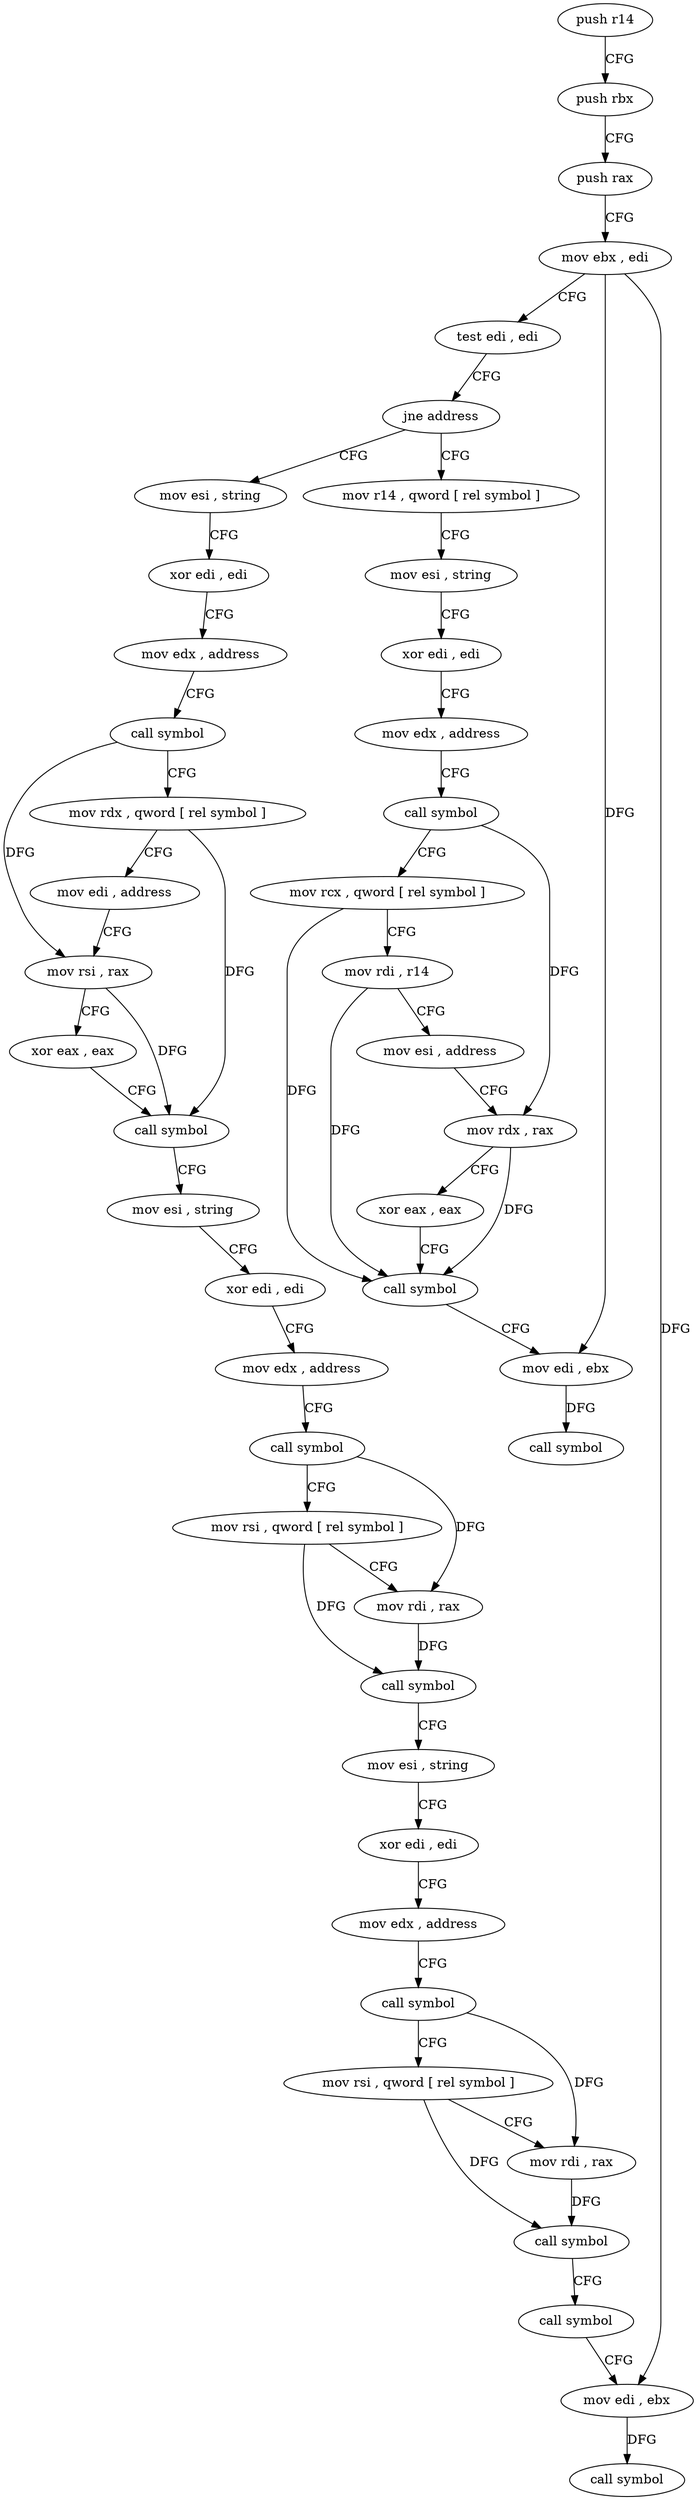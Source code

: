 digraph "func" {
"4199376" [label = "push r14" ]
"4199378" [label = "push rbx" ]
"4199379" [label = "push rax" ]
"4199380" [label = "mov ebx , edi" ]
"4199382" [label = "test edi , edi" ]
"4199384" [label = "jne address" ]
"4199501" [label = "mov r14 , qword [ rel symbol ]" ]
"4199386" [label = "mov esi , string" ]
"4199508" [label = "mov esi , string" ]
"4199513" [label = "xor edi , edi" ]
"4199515" [label = "mov edx , address" ]
"4199520" [label = "call symbol" ]
"4199525" [label = "mov rcx , qword [ rel symbol ]" ]
"4199532" [label = "mov rdi , r14" ]
"4199535" [label = "mov esi , address" ]
"4199540" [label = "mov rdx , rax" ]
"4199543" [label = "xor eax , eax" ]
"4199545" [label = "call symbol" ]
"4199550" [label = "mov edi , ebx" ]
"4199552" [label = "call symbol" ]
"4199391" [label = "xor edi , edi" ]
"4199393" [label = "mov edx , address" ]
"4199398" [label = "call symbol" ]
"4199403" [label = "mov rdx , qword [ rel symbol ]" ]
"4199410" [label = "mov edi , address" ]
"4199415" [label = "mov rsi , rax" ]
"4199418" [label = "xor eax , eax" ]
"4199420" [label = "call symbol" ]
"4199425" [label = "mov esi , string" ]
"4199430" [label = "xor edi , edi" ]
"4199432" [label = "mov edx , address" ]
"4199437" [label = "call symbol" ]
"4199442" [label = "mov rsi , qword [ rel symbol ]" ]
"4199449" [label = "mov rdi , rax" ]
"4199452" [label = "call symbol" ]
"4199457" [label = "mov esi , string" ]
"4199462" [label = "xor edi , edi" ]
"4199464" [label = "mov edx , address" ]
"4199469" [label = "call symbol" ]
"4199474" [label = "mov rsi , qword [ rel symbol ]" ]
"4199481" [label = "mov rdi , rax" ]
"4199484" [label = "call symbol" ]
"4199489" [label = "call symbol" ]
"4199494" [label = "mov edi , ebx" ]
"4199496" [label = "call symbol" ]
"4199376" -> "4199378" [ label = "CFG" ]
"4199378" -> "4199379" [ label = "CFG" ]
"4199379" -> "4199380" [ label = "CFG" ]
"4199380" -> "4199382" [ label = "CFG" ]
"4199380" -> "4199550" [ label = "DFG" ]
"4199380" -> "4199494" [ label = "DFG" ]
"4199382" -> "4199384" [ label = "CFG" ]
"4199384" -> "4199501" [ label = "CFG" ]
"4199384" -> "4199386" [ label = "CFG" ]
"4199501" -> "4199508" [ label = "CFG" ]
"4199386" -> "4199391" [ label = "CFG" ]
"4199508" -> "4199513" [ label = "CFG" ]
"4199513" -> "4199515" [ label = "CFG" ]
"4199515" -> "4199520" [ label = "CFG" ]
"4199520" -> "4199525" [ label = "CFG" ]
"4199520" -> "4199540" [ label = "DFG" ]
"4199525" -> "4199532" [ label = "CFG" ]
"4199525" -> "4199545" [ label = "DFG" ]
"4199532" -> "4199535" [ label = "CFG" ]
"4199532" -> "4199545" [ label = "DFG" ]
"4199535" -> "4199540" [ label = "CFG" ]
"4199540" -> "4199543" [ label = "CFG" ]
"4199540" -> "4199545" [ label = "DFG" ]
"4199543" -> "4199545" [ label = "CFG" ]
"4199545" -> "4199550" [ label = "CFG" ]
"4199550" -> "4199552" [ label = "DFG" ]
"4199391" -> "4199393" [ label = "CFG" ]
"4199393" -> "4199398" [ label = "CFG" ]
"4199398" -> "4199403" [ label = "CFG" ]
"4199398" -> "4199415" [ label = "DFG" ]
"4199403" -> "4199410" [ label = "CFG" ]
"4199403" -> "4199420" [ label = "DFG" ]
"4199410" -> "4199415" [ label = "CFG" ]
"4199415" -> "4199418" [ label = "CFG" ]
"4199415" -> "4199420" [ label = "DFG" ]
"4199418" -> "4199420" [ label = "CFG" ]
"4199420" -> "4199425" [ label = "CFG" ]
"4199425" -> "4199430" [ label = "CFG" ]
"4199430" -> "4199432" [ label = "CFG" ]
"4199432" -> "4199437" [ label = "CFG" ]
"4199437" -> "4199442" [ label = "CFG" ]
"4199437" -> "4199449" [ label = "DFG" ]
"4199442" -> "4199449" [ label = "CFG" ]
"4199442" -> "4199452" [ label = "DFG" ]
"4199449" -> "4199452" [ label = "DFG" ]
"4199452" -> "4199457" [ label = "CFG" ]
"4199457" -> "4199462" [ label = "CFG" ]
"4199462" -> "4199464" [ label = "CFG" ]
"4199464" -> "4199469" [ label = "CFG" ]
"4199469" -> "4199474" [ label = "CFG" ]
"4199469" -> "4199481" [ label = "DFG" ]
"4199474" -> "4199481" [ label = "CFG" ]
"4199474" -> "4199484" [ label = "DFG" ]
"4199481" -> "4199484" [ label = "DFG" ]
"4199484" -> "4199489" [ label = "CFG" ]
"4199489" -> "4199494" [ label = "CFG" ]
"4199494" -> "4199496" [ label = "DFG" ]
}
